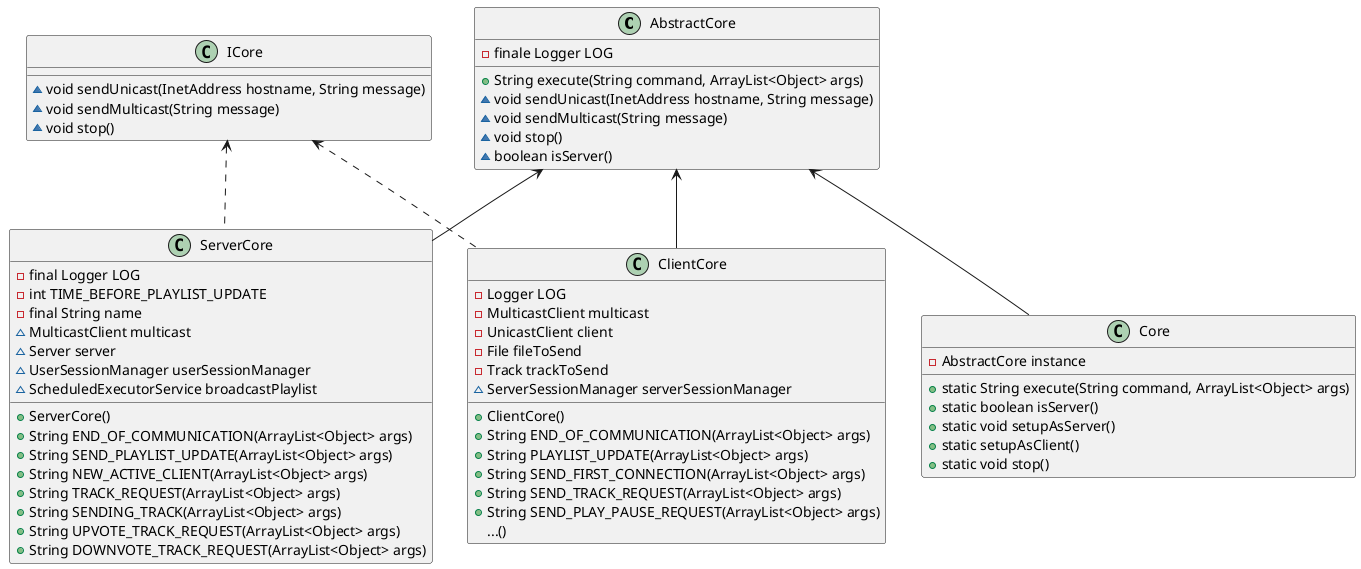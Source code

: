 @startuml


class AbstractCore{
- finale Logger LOG
+String execute(String command, ArrayList<Object> args)
~void sendUnicast(InetAddress hostname, String message)
~void sendMulticast(String message)
~void stop()
~boolean isServer()
}


class ClientCore{
-Logger LOG
-MulticastClient multicast
-UnicastClient client
-File fileToSend
-Track trackToSend
~ServerSessionManager serverSessionManager
+ClientCore()
+String END_OF_COMMUNICATION(ArrayList<Object> args)
+String PLAYLIST_UPDATE(ArrayList<Object> args)
+String SEND_FIRST_CONNECTION(ArrayList<Object> args)
+String SEND_TRACK_REQUEST(ArrayList<Object> args)
+String SEND_PLAY_PAUSE_REQUEST(ArrayList<Object> args)
...()
}

class Core{
- AbstractCore instance



+ static String execute(String command, ArrayList<Object> args)
+static boolean isServer()
+ static void setupAsServer()
+ static setupAsClient()
+ static void stop()
}

class ServerCore{
-final Logger LOG
-int TIME_BEFORE_PLAYLIST_UPDATE
-final String name
~MulticastClient multicast
~Server server
~UserSessionManager userSessionManager
~ScheduledExecutorService broadcastPlaylist
+ ServerCore()
+ String END_OF_COMMUNICATION(ArrayList<Object> args)
+ String SEND_PLAYLIST_UPDATE(ArrayList<Object> args)
+ String NEW_ACTIVE_CLIENT(ArrayList<Object> args)
+ String TRACK_REQUEST(ArrayList<Object> args)
+ String SENDING_TRACK(ArrayList<Object> args)
+ String UPVOTE_TRACK_REQUEST(ArrayList<Object> args)
+String DOWNVOTE_TRACK_REQUEST(ArrayList<Object> args)

}

class ICore{
~ void sendUnicast(InetAddress hostname, String message)
~ void sendMulticast(String message)
~ void stop()
}

AbstractCore<--ClientCore
AbstractCore<--Core
AbstractCore<--ServerCore
ICore<..ClientCore
ICore<..ServerCore
@enduml
